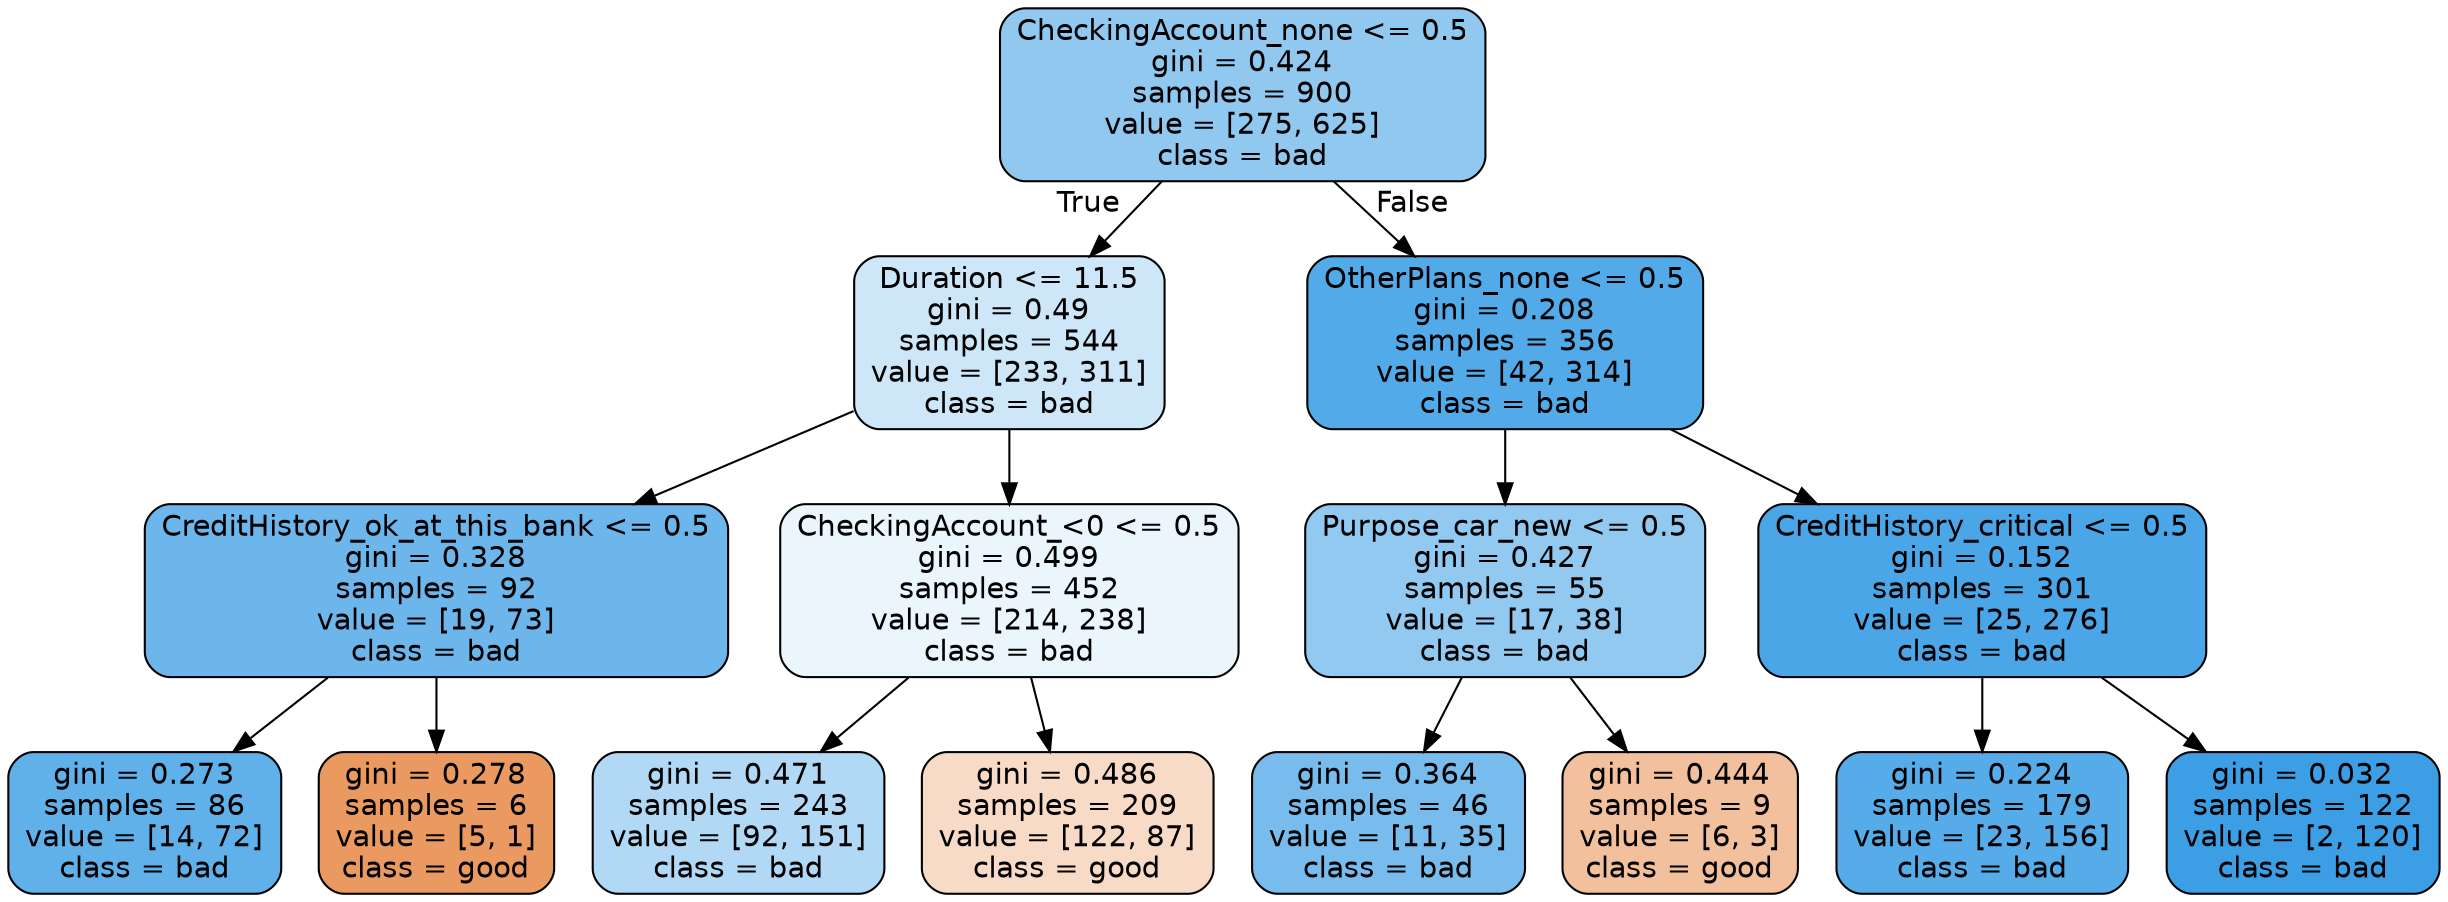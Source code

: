 digraph Tree {
node [shape=box, style="filled, rounded", color="black", fontname=helvetica] ;
edge [fontname=helvetica] ;
0 [label="CheckingAccount_none <= 0.5\ngini = 0.424\nsamples = 900\nvalue = [275, 625]\nclass = bad", fillcolor="#399de58f"] ;
1 [label="Duration <= 11.5\ngini = 0.49\nsamples = 544\nvalue = [233, 311]\nclass = bad", fillcolor="#399de540"] ;
0 -> 1 [labeldistance=2.5, labelangle=45, headlabel="True"] ;
2 [label="CreditHistory_ok_at_this_bank <= 0.5\ngini = 0.328\nsamples = 92\nvalue = [19, 73]\nclass = bad", fillcolor="#399de5bd"] ;
1 -> 2 ;
3 [label="gini = 0.273\nsamples = 86\nvalue = [14, 72]\nclass = bad", fillcolor="#399de5cd"] ;
2 -> 3 ;
4 [label="gini = 0.278\nsamples = 6\nvalue = [5, 1]\nclass = good", fillcolor="#e58139cc"] ;
2 -> 4 ;
5 [label="CheckingAccount_<0 <= 0.5\ngini = 0.499\nsamples = 452\nvalue = [214, 238]\nclass = bad", fillcolor="#399de51a"] ;
1 -> 5 ;
6 [label="gini = 0.471\nsamples = 243\nvalue = [92, 151]\nclass = bad", fillcolor="#399de564"] ;
5 -> 6 ;
7 [label="gini = 0.486\nsamples = 209\nvalue = [122, 87]\nclass = good", fillcolor="#e5813949"] ;
5 -> 7 ;
8 [label="OtherPlans_none <= 0.5\ngini = 0.208\nsamples = 356\nvalue = [42, 314]\nclass = bad", fillcolor="#399de5dd"] ;
0 -> 8 [labeldistance=2.5, labelangle=-45, headlabel="False"] ;
9 [label="Purpose_car_new <= 0.5\ngini = 0.427\nsamples = 55\nvalue = [17, 38]\nclass = bad", fillcolor="#399de58d"] ;
8 -> 9 ;
10 [label="gini = 0.364\nsamples = 46\nvalue = [11, 35]\nclass = bad", fillcolor="#399de5af"] ;
9 -> 10 ;
11 [label="gini = 0.444\nsamples = 9\nvalue = [6, 3]\nclass = good", fillcolor="#e581397f"] ;
9 -> 11 ;
12 [label="CreditHistory_critical <= 0.5\ngini = 0.152\nsamples = 301\nvalue = [25, 276]\nclass = bad", fillcolor="#399de5e8"] ;
8 -> 12 ;
13 [label="gini = 0.224\nsamples = 179\nvalue = [23, 156]\nclass = bad", fillcolor="#399de5d9"] ;
12 -> 13 ;
14 [label="gini = 0.032\nsamples = 122\nvalue = [2, 120]\nclass = bad", fillcolor="#399de5fb"] ;
12 -> 14 ;
}
